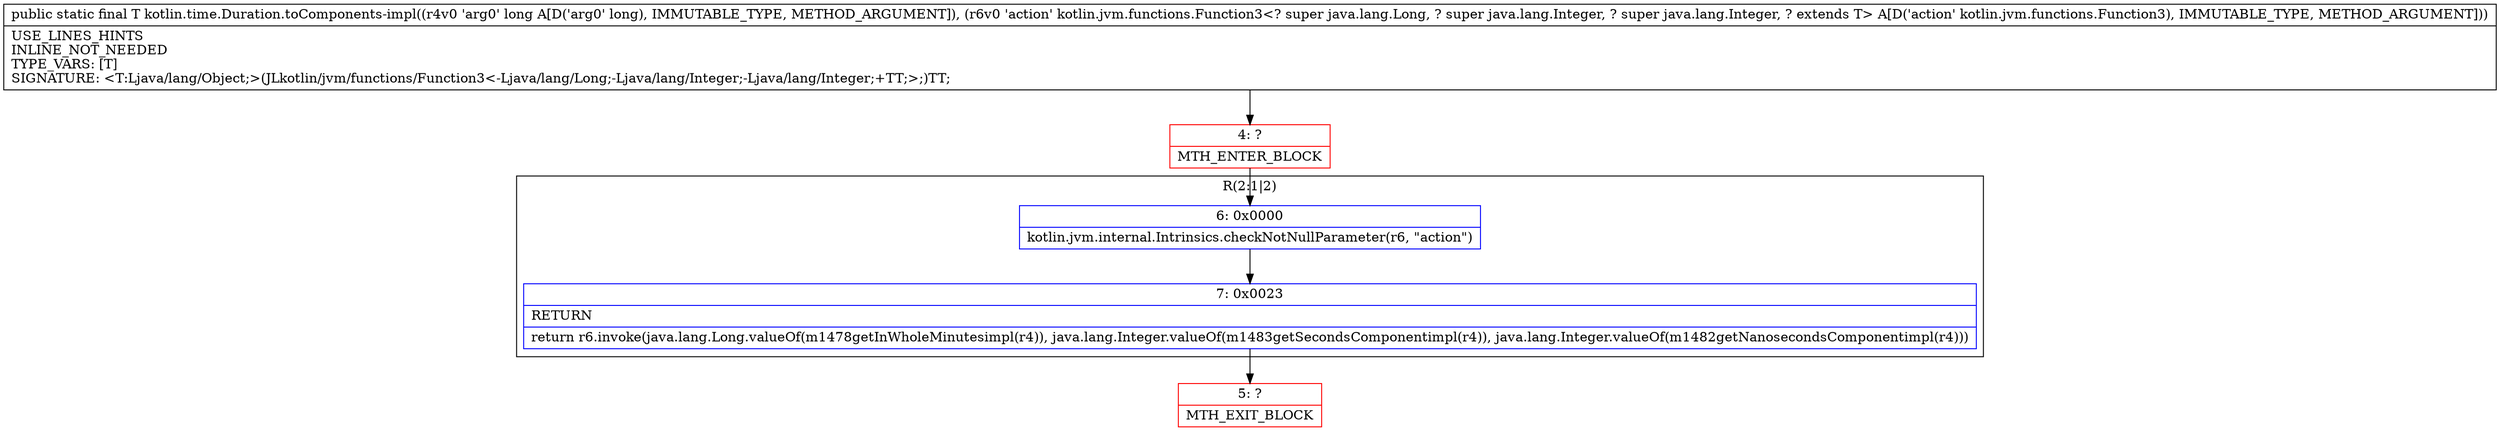 digraph "CFG forkotlin.time.Duration.toComponents\-impl(JLkotlin\/jvm\/functions\/Function3;)Ljava\/lang\/Object;" {
subgraph cluster_Region_787522696 {
label = "R(2:1|2)";
node [shape=record,color=blue];
Node_6 [shape=record,label="{6\:\ 0x0000|kotlin.jvm.internal.Intrinsics.checkNotNullParameter(r6, \"action\")\l}"];
Node_7 [shape=record,label="{7\:\ 0x0023|RETURN\l|return r6.invoke(java.lang.Long.valueOf(m1478getInWholeMinutesimpl(r4)), java.lang.Integer.valueOf(m1483getSecondsComponentimpl(r4)), java.lang.Integer.valueOf(m1482getNanosecondsComponentimpl(r4)))\l}"];
}
Node_4 [shape=record,color=red,label="{4\:\ ?|MTH_ENTER_BLOCK\l}"];
Node_5 [shape=record,color=red,label="{5\:\ ?|MTH_EXIT_BLOCK\l}"];
MethodNode[shape=record,label="{public static final T kotlin.time.Duration.toComponents\-impl((r4v0 'arg0' long A[D('arg0' long), IMMUTABLE_TYPE, METHOD_ARGUMENT]), (r6v0 'action' kotlin.jvm.functions.Function3\<? super java.lang.Long, ? super java.lang.Integer, ? super java.lang.Integer, ? extends T\> A[D('action' kotlin.jvm.functions.Function3), IMMUTABLE_TYPE, METHOD_ARGUMENT]))  | USE_LINES_HINTS\lINLINE_NOT_NEEDED\lTYPE_VARS: [T]\lSIGNATURE: \<T:Ljava\/lang\/Object;\>(JLkotlin\/jvm\/functions\/Function3\<\-Ljava\/lang\/Long;\-Ljava\/lang\/Integer;\-Ljava\/lang\/Integer;+TT;\>;)TT;\l}"];
MethodNode -> Node_4;Node_6 -> Node_7;
Node_7 -> Node_5;
Node_4 -> Node_6;
}

